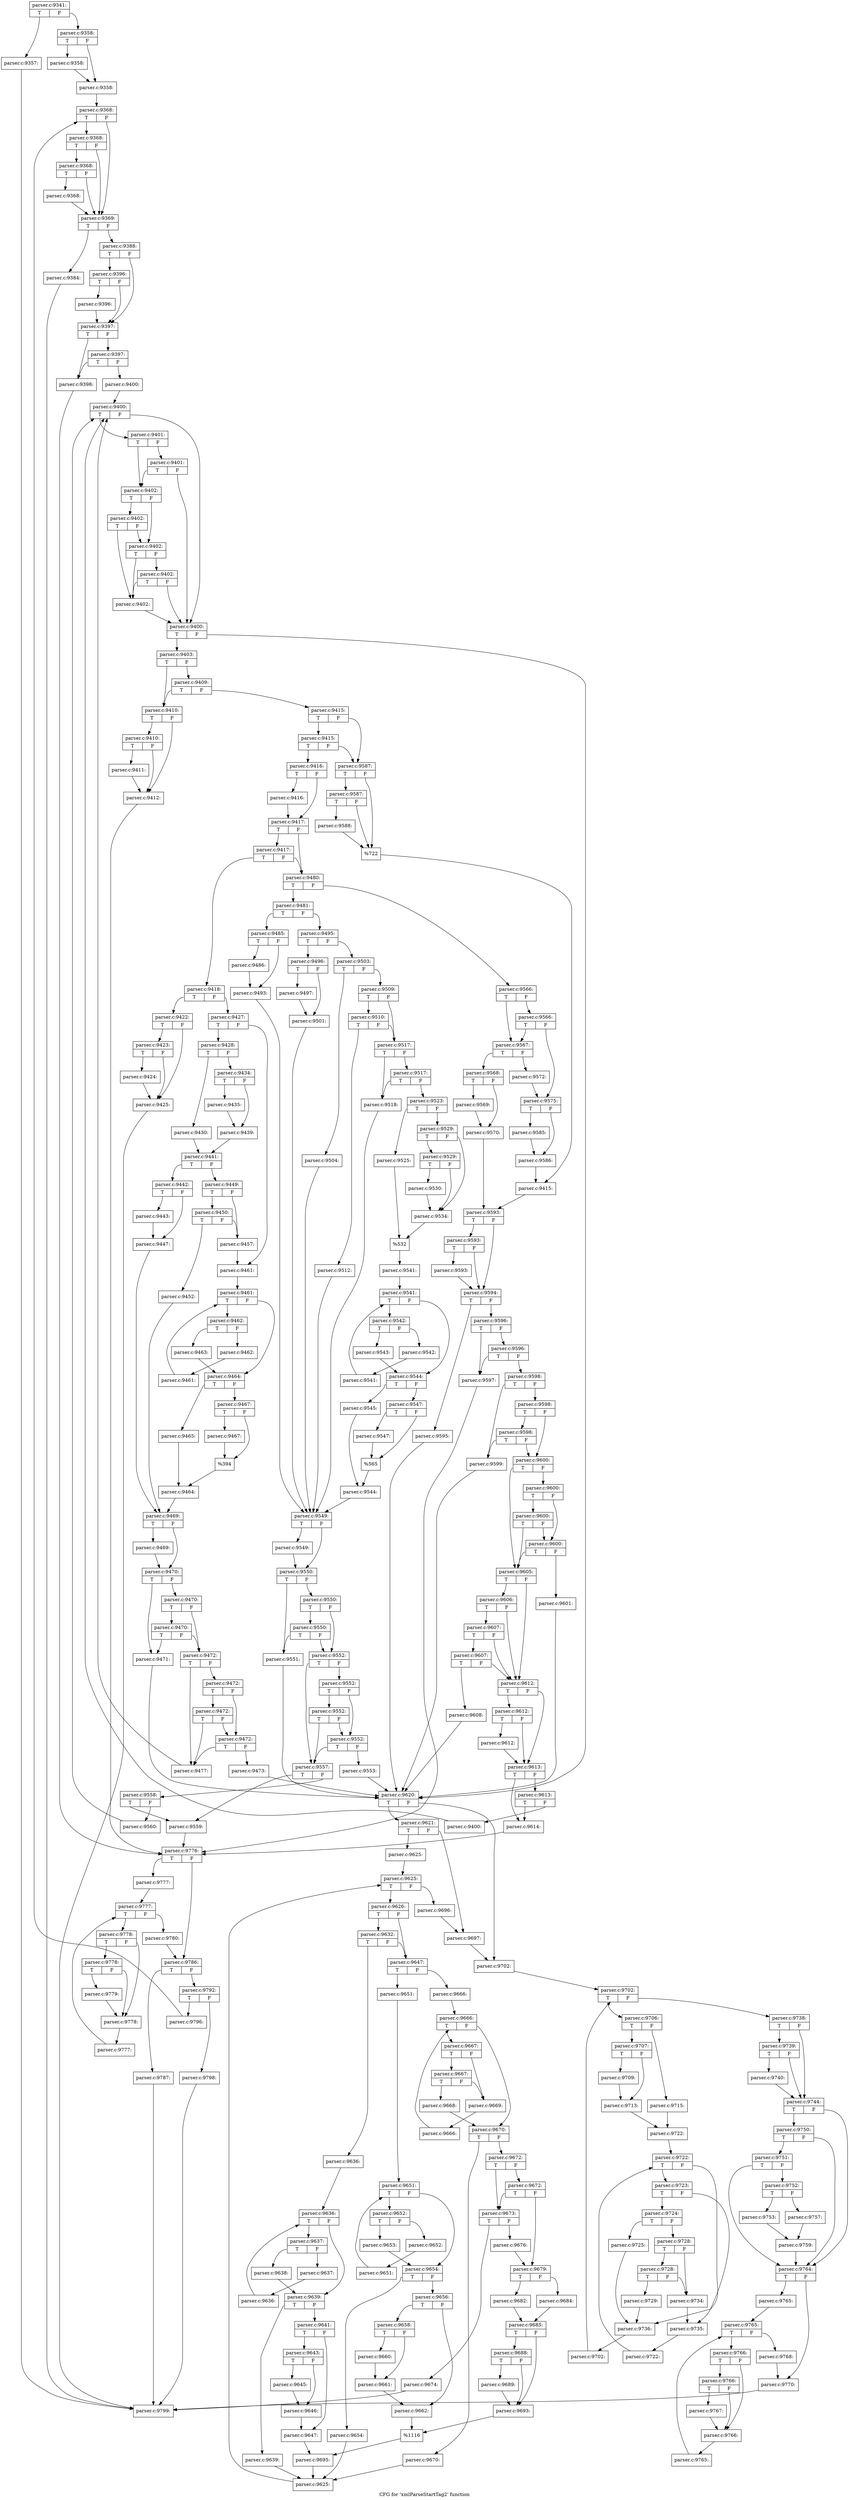 digraph "CFG for 'xmlParseStartTag2' function" {
	label="CFG for 'xmlParseStartTag2' function";

	Node0x61e9890 [shape=record,label="{parser.c:9341:|{<s0>T|<s1>F}}"];
	Node0x61e9890:s0 -> Node0x61f1eb0;
	Node0x61e9890:s1 -> Node0x61f1f00;
	Node0x61f1eb0 [shape=record,label="{parser.c:9357:}"];
	Node0x61f1eb0 -> Node0x61ed0d0;
	Node0x61f1f00 [shape=record,label="{parser.c:9358:|{<s0>T|<s1>F}}"];
	Node0x61f1f00:s0 -> Node0x61f2f90;
	Node0x61f1f00:s1 -> Node0x61f2fe0;
	Node0x61f2f90 [shape=record,label="{parser.c:9358:}"];
	Node0x61f2f90 -> Node0x61f2fe0;
	Node0x61f2fe0 [shape=record,label="{parser.c:9358:}"];
	Node0x61f2fe0 -> Node0x61f3f00;
	Node0x61f3f00 [shape=record,label="{parser.c:9368:|{<s0>T|<s1>F}}"];
	Node0x61f3f00:s0 -> Node0x61f4140;
	Node0x61f3f00:s1 -> Node0x61f4070;
	Node0x61f4140 [shape=record,label="{parser.c:9368:|{<s0>T|<s1>F}}"];
	Node0x61f4140:s0 -> Node0x61f40c0;
	Node0x61f4140:s1 -> Node0x61f4070;
	Node0x61f40c0 [shape=record,label="{parser.c:9368:|{<s0>T|<s1>F}}"];
	Node0x61f40c0:s0 -> Node0x61f4020;
	Node0x61f40c0:s1 -> Node0x61f4070;
	Node0x61f4020 [shape=record,label="{parser.c:9368:}"];
	Node0x61f4020 -> Node0x61f4070;
	Node0x61f4070 [shape=record,label="{parser.c:9369:|{<s0>T|<s1>F}}"];
	Node0x61f4070:s0 -> Node0x61f7ad0;
	Node0x61f4070:s1 -> Node0x61f7e70;
	Node0x61f7ad0 [shape=record,label="{parser.c:9384:}"];
	Node0x61f7ad0 -> Node0x61ed0d0;
	Node0x61f7e70 [shape=record,label="{parser.c:9388:|{<s0>T|<s1>F}}"];
	Node0x61f7e70:s0 -> Node0x61f8ba0;
	Node0x61f7e70:s1 -> Node0x61f8b50;
	Node0x61f8ba0 [shape=record,label="{parser.c:9396:|{<s0>T|<s1>F}}"];
	Node0x61f8ba0:s0 -> Node0x61f8b00;
	Node0x61f8ba0:s1 -> Node0x61f8b50;
	Node0x61f8b00 [shape=record,label="{parser.c:9396:}"];
	Node0x61f8b00 -> Node0x61f8b50;
	Node0x61f8b50 [shape=record,label="{parser.c:9397:|{<s0>T|<s1>F}}"];
	Node0x61f8b50:s0 -> Node0x61f9790;
	Node0x61f8b50:s1 -> Node0x61f9830;
	Node0x61f9830 [shape=record,label="{parser.c:9397:|{<s0>T|<s1>F}}"];
	Node0x61f9830:s0 -> Node0x61f9790;
	Node0x61f9830:s1 -> Node0x61f97e0;
	Node0x61f9790 [shape=record,label="{parser.c:9398:}"];
	Node0x61f9790 -> Node0x61fa190;
	Node0x61f97e0 [shape=record,label="{parser.c:9400:}"];
	Node0x61f97e0 -> Node0x61fa270;
	Node0x61fa270 [shape=record,label="{parser.c:9400:|{<s0>T|<s1>F}}"];
	Node0x61fa270:s0 -> Node0x61fa630;
	Node0x61fa270:s1 -> Node0x61fa510;
	Node0x61fa630 [shape=record,label="{parser.c:9401:|{<s0>T|<s1>F}}"];
	Node0x61fa630:s0 -> Node0x61fa5b0;
	Node0x61fa630:s1 -> Node0x61fab50;
	Node0x61fab50 [shape=record,label="{parser.c:9401:|{<s0>T|<s1>F}}"];
	Node0x61fab50:s0 -> Node0x61fa5b0;
	Node0x61fab50:s1 -> Node0x61fa510;
	Node0x61fa5b0 [shape=record,label="{parser.c:9402:|{<s0>T|<s1>F}}"];
	Node0x61fa5b0:s0 -> Node0x61fb630;
	Node0x61fa5b0:s1 -> Node0x61fb5e0;
	Node0x61fb630 [shape=record,label="{parser.c:9402:|{<s0>T|<s1>F}}"];
	Node0x61fb630:s0 -> Node0x61fa560;
	Node0x61fb630:s1 -> Node0x61fb5e0;
	Node0x61fb5e0 [shape=record,label="{parser.c:9402:|{<s0>T|<s1>F}}"];
	Node0x61fb5e0:s0 -> Node0x61fa560;
	Node0x61fb5e0:s1 -> Node0x61fb560;
	Node0x61fb560 [shape=record,label="{parser.c:9402:|{<s0>T|<s1>F}}"];
	Node0x61fb560:s0 -> Node0x61fa560;
	Node0x61fb560:s1 -> Node0x61fa510;
	Node0x61fa560 [shape=record,label="{parser.c:9402:}"];
	Node0x61fa560 -> Node0x61fa510;
	Node0x61fa510 [shape=record,label="{parser.c:9400:|{<s0>T|<s1>F}}"];
	Node0x61fa510:s0 -> Node0x61fc740;
	Node0x61fa510:s1 -> Node0x61fa490;
	Node0x61fc740 [shape=record,label="{parser.c:9403:|{<s0>T|<s1>F}}"];
	Node0x61fc740:s0 -> Node0x61fecd0;
	Node0x61fc740:s1 -> Node0x61fef20;
	Node0x61fef20 [shape=record,label="{parser.c:9409:|{<s0>T|<s1>F}}"];
	Node0x61fef20:s0 -> Node0x61fecd0;
	Node0x61fef20:s1 -> Node0x61fec80;
	Node0x61fecd0 [shape=record,label="{parser.c:9410:|{<s0>T|<s1>F}}"];
	Node0x61fecd0:s0 -> Node0x61ff860;
	Node0x61fecd0:s1 -> Node0x61ff810;
	Node0x61ff860 [shape=record,label="{parser.c:9410:|{<s0>T|<s1>F}}"];
	Node0x61ff860:s0 -> Node0x61ff7c0;
	Node0x61ff860:s1 -> Node0x61ff810;
	Node0x61ff7c0 [shape=record,label="{parser.c:9411:}"];
	Node0x61ff7c0 -> Node0x61ff810;
	Node0x61ff810 [shape=record,label="{parser.c:9412:}"];
	Node0x61ff810 -> Node0x61fa190;
	Node0x61fec80 [shape=record,label="{parser.c:9415:|{<s0>T|<s1>F}}"];
	Node0x61fec80:s0 -> Node0x62002a0;
	Node0x61fec80:s1 -> Node0x6200250;
	Node0x62002a0 [shape=record,label="{parser.c:9415:|{<s0>T|<s1>F}}"];
	Node0x62002a0:s0 -> Node0x62001b0;
	Node0x62002a0:s1 -> Node0x6200250;
	Node0x62001b0 [shape=record,label="{parser.c:9416:|{<s0>T|<s1>F}}"];
	Node0x62001b0:s0 -> Node0x6200810;
	Node0x62001b0:s1 -> Node0x6200860;
	Node0x6200810 [shape=record,label="{parser.c:9416:}"];
	Node0x6200810 -> Node0x6200860;
	Node0x6200860 [shape=record,label="{parser.c:9417:|{<s0>T|<s1>F}}"];
	Node0x6200860:s0 -> Node0x6200e10;
	Node0x6200860:s1 -> Node0x6200dc0;
	Node0x6200e10 [shape=record,label="{parser.c:9417:|{<s0>T|<s1>F}}"];
	Node0x6200e10:s0 -> Node0x6200d70;
	Node0x6200e10:s1 -> Node0x6200dc0;
	Node0x6200d70 [shape=record,label="{parser.c:9418:|{<s0>T|<s1>F}}"];
	Node0x6200d70:s0 -> Node0x6201ea0;
	Node0x6200d70:s1 -> Node0x6201ef0;
	Node0x6201ea0 [shape=record,label="{parser.c:9422:|{<s0>T|<s1>F}}"];
	Node0x6201ea0:s0 -> Node0x6202530;
	Node0x6201ea0:s1 -> Node0x62024e0;
	Node0x6202530 [shape=record,label="{parser.c:9423:|{<s0>T|<s1>F}}"];
	Node0x6202530:s0 -> Node0x6202490;
	Node0x6202530:s1 -> Node0x62024e0;
	Node0x6202490 [shape=record,label="{parser.c:9424:}"];
	Node0x6202490 -> Node0x62024e0;
	Node0x62024e0 [shape=record,label="{parser.c:9425:}"];
	Node0x62024e0 -> Node0x61ed0d0;
	Node0x6201ef0 [shape=record,label="{parser.c:9427:|{<s0>T|<s1>F}}"];
	Node0x6201ef0:s0 -> Node0x6202e50;
	Node0x6201ef0:s1 -> Node0x6202ea0;
	Node0x6202e50 [shape=record,label="{parser.c:9428:|{<s0>T|<s1>F}}"];
	Node0x6202e50:s0 -> Node0x62034d0;
	Node0x6202e50:s1 -> Node0x6203570;
	Node0x62034d0 [shape=record,label="{parser.c:9430:}"];
	Node0x62034d0 -> Node0x6203520;
	Node0x6203570 [shape=record,label="{parser.c:9434:|{<s0>T|<s1>F}}"];
	Node0x6203570:s0 -> Node0x6203d80;
	Node0x6203570:s1 -> Node0x6203dd0;
	Node0x6203d80 [shape=record,label="{parser.c:9435:}"];
	Node0x6203d80 -> Node0x6203dd0;
	Node0x6203dd0 [shape=record,label="{parser.c:9439:}"];
	Node0x6203dd0 -> Node0x6203520;
	Node0x6203520 [shape=record,label="{parser.c:9441:|{<s0>T|<s1>F}}"];
	Node0x6203520:s0 -> Node0x61fe9a0;
	Node0x6203520:s1 -> Node0x62049a0;
	Node0x61fe9a0 [shape=record,label="{parser.c:9442:|{<s0>T|<s1>F}}"];
	Node0x61fe9a0:s0 -> Node0x6204cd0;
	Node0x61fe9a0:s1 -> Node0x6205500;
	Node0x6204cd0 [shape=record,label="{parser.c:9443:}"];
	Node0x6204cd0 -> Node0x6205500;
	Node0x6205500 [shape=record,label="{parser.c:9447:}"];
	Node0x6205500 -> Node0x6205e00;
	Node0x62049a0 [shape=record,label="{parser.c:9449:|{<s0>T|<s1>F}}"];
	Node0x62049a0:s0 -> Node0x6206040;
	Node0x62049a0:s1 -> Node0x6205ff0;
	Node0x6206040 [shape=record,label="{parser.c:9450:|{<s0>T|<s1>F}}"];
	Node0x6206040:s0 -> Node0x6205fa0;
	Node0x6206040:s1 -> Node0x6205ff0;
	Node0x6205fa0 [shape=record,label="{parser.c:9452:}"];
	Node0x6205fa0 -> Node0x6205e00;
	Node0x6205ff0 [shape=record,label="{parser.c:9457:}"];
	Node0x6205ff0 -> Node0x6202ea0;
	Node0x6202ea0 [shape=record,label="{parser.c:9461:}"];
	Node0x6202ea0 -> Node0x6206ef0;
	Node0x6206ef0 [shape=record,label="{parser.c:9461:|{<s0>T|<s1>F}}"];
	Node0x6206ef0:s0 -> Node0x6207150;
	Node0x6206ef0:s1 -> Node0x6206d90;
	Node0x6207150 [shape=record,label="{parser.c:9462:|{<s0>T|<s1>F}}"];
	Node0x6207150:s0 -> Node0x6207440;
	Node0x6207150:s1 -> Node0x6207490;
	Node0x6207440 [shape=record,label="{parser.c:9463:}"];
	Node0x6207440 -> Node0x6206d90;
	Node0x6207490 [shape=record,label="{parser.c:9462:}"];
	Node0x6207490 -> Node0x6207100;
	Node0x6207100 [shape=record,label="{parser.c:9461:}"];
	Node0x6207100 -> Node0x6206ef0;
	Node0x6206d90 [shape=record,label="{parser.c:9464:|{<s0>T|<s1>F}}"];
	Node0x6206d90:s0 -> Node0x6208060;
	Node0x6206d90:s1 -> Node0x6208100;
	Node0x6208060 [shape=record,label="{parser.c:9465:}"];
	Node0x6208060 -> Node0x62080b0;
	Node0x6208100 [shape=record,label="{parser.c:9467:|{<s0>T|<s1>F}}"];
	Node0x6208100:s0 -> Node0x62086b0;
	Node0x6208100:s1 -> Node0x6208700;
	Node0x62086b0 [shape=record,label="{parser.c:9467:}"];
	Node0x62086b0 -> Node0x6208700;
	Node0x6208700 [shape=record,label="{%394}"];
	Node0x6208700 -> Node0x62080b0;
	Node0x62080b0 [shape=record,label="{parser.c:9464:}"];
	Node0x62080b0 -> Node0x6205e00;
	Node0x6205e00 [shape=record,label="{parser.c:9469:|{<s0>T|<s1>F}}"];
	Node0x6205e00:s0 -> Node0x6208ea0;
	Node0x6205e00:s1 -> Node0x6208ef0;
	Node0x6208ea0 [shape=record,label="{parser.c:9469:}"];
	Node0x6208ea0 -> Node0x6208ef0;
	Node0x6208ef0 [shape=record,label="{parser.c:9470:|{<s0>T|<s1>F}}"];
	Node0x6208ef0:s0 -> Node0x62093e0;
	Node0x6208ef0:s1 -> Node0x6209480;
	Node0x6209480 [shape=record,label="{parser.c:9470:|{<s0>T|<s1>F}}"];
	Node0x6209480:s0 -> Node0x6209a20;
	Node0x6209480:s1 -> Node0x6209430;
	Node0x6209a20 [shape=record,label="{parser.c:9470:|{<s0>T|<s1>F}}"];
	Node0x6209a20:s0 -> Node0x62093e0;
	Node0x6209a20:s1 -> Node0x6209430;
	Node0x62093e0 [shape=record,label="{parser.c:9471:}"];
	Node0x62093e0 -> Node0x61fa490;
	Node0x6209430 [shape=record,label="{parser.c:9472:|{<s0>T|<s1>F}}"];
	Node0x6209430:s0 -> Node0x620a5f0;
	Node0x6209430:s1 -> Node0x620a6c0;
	Node0x620a6c0 [shape=record,label="{parser.c:9472:|{<s0>T|<s1>F}}"];
	Node0x620a6c0:s0 -> Node0x620aba0;
	Node0x620a6c0:s1 -> Node0x620a640;
	Node0x620aba0 [shape=record,label="{parser.c:9472:|{<s0>T|<s1>F}}"];
	Node0x620aba0:s0 -> Node0x620a5f0;
	Node0x620aba0:s1 -> Node0x620a640;
	Node0x620a640 [shape=record,label="{parser.c:9472:|{<s0>T|<s1>F}}"];
	Node0x620a640:s0 -> Node0x620a5f0;
	Node0x620a640:s1 -> Node0x620a5a0;
	Node0x620a5a0 [shape=record,label="{parser.c:9473:}"];
	Node0x620a5a0 -> Node0x61fa490;
	Node0x620a5f0 [shape=record,label="{parser.c:9477:}"];
	Node0x620a5f0 -> Node0x61fa270;
	Node0x6200dc0 [shape=record,label="{parser.c:9480:|{<s0>T|<s1>F}}"];
	Node0x6200dc0:s0 -> Node0x620be20;
	Node0x6200dc0:s1 -> Node0x620be70;
	Node0x620be20 [shape=record,label="{parser.c:9481:|{<s0>T|<s1>F}}"];
	Node0x620be20:s0 -> Node0x620cd50;
	Node0x620be20:s1 -> Node0x620cda0;
	Node0x620cd50 [shape=record,label="{parser.c:9485:|{<s0>T|<s1>F}}"];
	Node0x620cd50:s0 -> Node0x620d2f0;
	Node0x620cd50:s1 -> Node0x620d340;
	Node0x620d2f0 [shape=record,label="{parser.c:9486:}"];
	Node0x620d2f0 -> Node0x620d340;
	Node0x620d340 [shape=record,label="{parser.c:9493:}"];
	Node0x620d340 -> Node0x620dcc0;
	Node0x620cda0 [shape=record,label="{parser.c:9495:|{<s0>T|<s1>F}}"];
	Node0x620cda0:s0 -> Node0x620dea0;
	Node0x620cda0:s1 -> Node0x620def0;
	Node0x620dea0 [shape=record,label="{parser.c:9496:|{<s0>T|<s1>F}}"];
	Node0x620dea0:s0 -> Node0x620e440;
	Node0x620dea0:s1 -> Node0x620e490;
	Node0x620e440 [shape=record,label="{parser.c:9497:}"];
	Node0x620e440 -> Node0x620e490;
	Node0x620e490 [shape=record,label="{parser.c:9501:}"];
	Node0x620e490 -> Node0x620dcc0;
	Node0x620def0 [shape=record,label="{parser.c:9503:|{<s0>T|<s1>F}}"];
	Node0x620def0:s0 -> Node0x620efa0;
	Node0x620def0:s1 -> Node0x620eff0;
	Node0x620efa0 [shape=record,label="{parser.c:9504:}"];
	Node0x620efa0 -> Node0x620dcc0;
	Node0x620eff0 [shape=record,label="{parser.c:9509:|{<s0>T|<s1>F}}"];
	Node0x620eff0:s0 -> Node0x620fb10;
	Node0x620eff0:s1 -> Node0x620fac0;
	Node0x620fb10 [shape=record,label="{parser.c:9510:|{<s0>T|<s1>F}}"];
	Node0x620fb10:s0 -> Node0x620fa70;
	Node0x620fb10:s1 -> Node0x620fac0;
	Node0x620fa70 [shape=record,label="{parser.c:9512:}"];
	Node0x620fa70 -> Node0x620dcc0;
	Node0x620fac0 [shape=record,label="{parser.c:9517:|{<s0>T|<s1>F}}"];
	Node0x620fac0:s0 -> Node0x6210570;
	Node0x620fac0:s1 -> Node0x6210660;
	Node0x6210660 [shape=record,label="{parser.c:9517:|{<s0>T|<s1>F}}"];
	Node0x6210660:s0 -> Node0x6210570;
	Node0x6210660:s1 -> Node0x6210610;
	Node0x6210570 [shape=record,label="{parser.c:9518:}"];
	Node0x6210570 -> Node0x620dcc0;
	Node0x6210610 [shape=record,label="{parser.c:9523:|{<s0>T|<s1>F}}"];
	Node0x6210610:s0 -> Node0x6211600;
	Node0x6210610:s1 -> Node0x62116a0;
	Node0x6211600 [shape=record,label="{parser.c:9525:}"];
	Node0x6211600 -> Node0x6211650;
	Node0x62116a0 [shape=record,label="{parser.c:9529:|{<s0>T|<s1>F}}"];
	Node0x62116a0:s0 -> Node0x62120f0;
	Node0x62116a0:s1 -> Node0x62120a0;
	Node0x62120f0 [shape=record,label="{parser.c:9529:|{<s0>T|<s1>F}}"];
	Node0x62120f0:s0 -> Node0x6212050;
	Node0x62120f0:s1 -> Node0x62120a0;
	Node0x6212050 [shape=record,label="{parser.c:9530:}"];
	Node0x6212050 -> Node0x62120a0;
	Node0x62120a0 [shape=record,label="{parser.c:9534:}"];
	Node0x62120a0 -> Node0x6211650;
	Node0x6211650 [shape=record,label="{%532}"];
	Node0x6211650 -> Node0x62105c0;
	Node0x62105c0 [shape=record,label="{parser.c:9541:}"];
	Node0x62105c0 -> Node0x6213380;
	Node0x6213380 [shape=record,label="{parser.c:9541:|{<s0>T|<s1>F}}"];
	Node0x6213380:s0 -> Node0x6213660;
	Node0x6213380:s1 -> Node0x62131e0;
	Node0x6213660 [shape=record,label="{parser.c:9542:|{<s0>T|<s1>F}}"];
	Node0x6213660:s0 -> Node0x6213990;
	Node0x6213660:s1 -> Node0x62139e0;
	Node0x6213990 [shape=record,label="{parser.c:9543:}"];
	Node0x6213990 -> Node0x62131e0;
	Node0x62139e0 [shape=record,label="{parser.c:9542:}"];
	Node0x62139e0 -> Node0x62135d0;
	Node0x62135d0 [shape=record,label="{parser.c:9541:}"];
	Node0x62135d0 -> Node0x6213380;
	Node0x62131e0 [shape=record,label="{parser.c:9544:|{<s0>T|<s1>F}}"];
	Node0x62131e0:s0 -> Node0x6214650;
	Node0x62131e0:s1 -> Node0x62146f0;
	Node0x6214650 [shape=record,label="{parser.c:9545:}"];
	Node0x6214650 -> Node0x62146a0;
	Node0x62146f0 [shape=record,label="{parser.c:9547:|{<s0>T|<s1>F}}"];
	Node0x62146f0:s0 -> Node0x6214d40;
	Node0x62146f0:s1 -> Node0x6214d90;
	Node0x6214d40 [shape=record,label="{parser.c:9547:}"];
	Node0x6214d40 -> Node0x6214d90;
	Node0x6214d90 [shape=record,label="{%565}"];
	Node0x6214d90 -> Node0x62146a0;
	Node0x62146a0 [shape=record,label="{parser.c:9544:}"];
	Node0x62146a0 -> Node0x620dcc0;
	Node0x620dcc0 [shape=record,label="{parser.c:9549:|{<s0>T|<s1>F}}"];
	Node0x620dcc0:s0 -> Node0x62155d0;
	Node0x620dcc0:s1 -> Node0x6215620;
	Node0x62155d0 [shape=record,label="{parser.c:9549:}"];
	Node0x62155d0 -> Node0x6215620;
	Node0x6215620 [shape=record,label="{parser.c:9550:|{<s0>T|<s1>F}}"];
	Node0x6215620:s0 -> Node0x6215b50;
	Node0x6215620:s1 -> Node0x6215bf0;
	Node0x6215bf0 [shape=record,label="{parser.c:9550:|{<s0>T|<s1>F}}"];
	Node0x6215bf0:s0 -> Node0x6216190;
	Node0x6215bf0:s1 -> Node0x6215ba0;
	Node0x6216190 [shape=record,label="{parser.c:9550:|{<s0>T|<s1>F}}"];
	Node0x6216190:s0 -> Node0x6215b50;
	Node0x6216190:s1 -> Node0x6215ba0;
	Node0x6215b50 [shape=record,label="{parser.c:9551:}"];
	Node0x6215b50 -> Node0x61fa490;
	Node0x6215ba0 [shape=record,label="{parser.c:9552:|{<s0>T|<s1>F}}"];
	Node0x6215ba0:s0 -> Node0x6216da0;
	Node0x6215ba0:s1 -> Node0x6216e70;
	Node0x6216e70 [shape=record,label="{parser.c:9552:|{<s0>T|<s1>F}}"];
	Node0x6216e70:s0 -> Node0x6217350;
	Node0x6216e70:s1 -> Node0x6216df0;
	Node0x6217350 [shape=record,label="{parser.c:9552:|{<s0>T|<s1>F}}"];
	Node0x6217350:s0 -> Node0x6216da0;
	Node0x6217350:s1 -> Node0x6216df0;
	Node0x6216df0 [shape=record,label="{parser.c:9552:|{<s0>T|<s1>F}}"];
	Node0x6216df0:s0 -> Node0x6216da0;
	Node0x6216df0:s1 -> Node0x6216d50;
	Node0x6216d50 [shape=record,label="{parser.c:9553:}"];
	Node0x6216d50 -> Node0x61fa490;
	Node0x6216da0 [shape=record,label="{parser.c:9557:|{<s0>T|<s1>F}}"];
	Node0x6216da0:s0 -> Node0x6218500;
	Node0x6216da0:s1 -> Node0x62185a0;
	Node0x62185a0 [shape=record,label="{parser.c:9558:|{<s0>T|<s1>F}}"];
	Node0x62185a0:s0 -> Node0x6218500;
	Node0x62185a0:s1 -> Node0x6218550;
	Node0x6218500 [shape=record,label="{parser.c:9559:}"];
	Node0x6218500 -> Node0x61fa190;
	Node0x6218550 [shape=record,label="{parser.c:9560:}"];
	Node0x6218550 -> Node0x61fa270;
	Node0x620be70 [shape=record,label="{parser.c:9566:|{<s0>T|<s1>F}}"];
	Node0x620be70:s0 -> Node0x6219120;
	Node0x620be70:s1 -> Node0x62191c0;
	Node0x62191c0 [shape=record,label="{parser.c:9566:|{<s0>T|<s1>F}}"];
	Node0x62191c0:s0 -> Node0x6219120;
	Node0x62191c0:s1 -> Node0x6219170;
	Node0x6219120 [shape=record,label="{parser.c:9567:|{<s0>T|<s1>F}}"];
	Node0x6219120:s0 -> Node0x62198f0;
	Node0x6219120:s1 -> Node0x6219940;
	Node0x62198f0 [shape=record,label="{parser.c:9568:|{<s0>T|<s1>F}}"];
	Node0x62198f0:s0 -> Node0x621a200;
	Node0x62198f0:s1 -> Node0x621a710;
	Node0x621a200 [shape=record,label="{parser.c:9569:}"];
	Node0x621a200 -> Node0x621a710;
	Node0x621a710 [shape=record,label="{parser.c:9570:}"];
	Node0x621a710 -> Node0x621ac30;
	Node0x6219940 [shape=record,label="{parser.c:9572:}"];
	Node0x6219940 -> Node0x6219170;
	Node0x6219170 [shape=record,label="{parser.c:9575:|{<s0>T|<s1>F}}"];
	Node0x6219170:s0 -> Node0x621d230;
	Node0x6219170:s1 -> Node0x621d280;
	Node0x621d230 [shape=record,label="{parser.c:9585:}"];
	Node0x621d230 -> Node0x621d280;
	Node0x621d280 [shape=record,label="{parser.c:9586:}"];
	Node0x621d280 -> Node0x6200200;
	Node0x6200250 [shape=record,label="{parser.c:9587:|{<s0>T|<s1>F}}"];
	Node0x6200250:s0 -> Node0x621d860;
	Node0x6200250:s1 -> Node0x621d810;
	Node0x621d860 [shape=record,label="{parser.c:9587:|{<s0>T|<s1>F}}"];
	Node0x621d860:s0 -> Node0x621d7c0;
	Node0x621d860:s1 -> Node0x621d810;
	Node0x621d7c0 [shape=record,label="{parser.c:9588:}"];
	Node0x621d7c0 -> Node0x621d810;
	Node0x621d810 [shape=record,label="{%722}"];
	Node0x621d810 -> Node0x6200200;
	Node0x6200200 [shape=record,label="{parser.c:9415:}"];
	Node0x6200200 -> Node0x621ac30;
	Node0x621ac30 [shape=record,label="{parser.c:9593:|{<s0>T|<s1>F}}"];
	Node0x621ac30:s0 -> Node0x621e3e0;
	Node0x621ac30:s1 -> Node0x621e390;
	Node0x621e3e0 [shape=record,label="{parser.c:9593:|{<s0>T|<s1>F}}"];
	Node0x621e3e0:s0 -> Node0x621e340;
	Node0x621e3e0:s1 -> Node0x621e390;
	Node0x621e340 [shape=record,label="{parser.c:9593:}"];
	Node0x621e340 -> Node0x621e390;
	Node0x621e390 [shape=record,label="{parser.c:9594:|{<s0>T|<s1>F}}"];
	Node0x621e390:s0 -> Node0x621ef90;
	Node0x621e390:s1 -> Node0x621efe0;
	Node0x621ef90 [shape=record,label="{parser.c:9595:}"];
	Node0x621ef90 -> Node0x61fa490;
	Node0x621efe0 [shape=record,label="{parser.c:9596:|{<s0>T|<s1>F}}"];
	Node0x621efe0:s0 -> Node0x621f480;
	Node0x621efe0:s1 -> Node0x621f520;
	Node0x621f520 [shape=record,label="{parser.c:9596:|{<s0>T|<s1>F}}"];
	Node0x621f520:s0 -> Node0x621f480;
	Node0x621f520:s1 -> Node0x621f4d0;
	Node0x621f480 [shape=record,label="{parser.c:9597:}"];
	Node0x621f480 -> Node0x61fa190;
	Node0x621f4d0 [shape=record,label="{parser.c:9598:|{<s0>T|<s1>F}}"];
	Node0x621f4d0:s0 -> Node0x621ff40;
	Node0x621f4d0:s1 -> Node0x621ffe0;
	Node0x621ffe0 [shape=record,label="{parser.c:9598:|{<s0>T|<s1>F}}"];
	Node0x621ffe0:s0 -> Node0x6220580;
	Node0x621ffe0:s1 -> Node0x621ff90;
	Node0x6220580 [shape=record,label="{parser.c:9598:|{<s0>T|<s1>F}}"];
	Node0x6220580:s0 -> Node0x621ff40;
	Node0x6220580:s1 -> Node0x621ff90;
	Node0x621ff40 [shape=record,label="{parser.c:9599:}"];
	Node0x621ff40 -> Node0x61fa490;
	Node0x621ff90 [shape=record,label="{parser.c:9600:|{<s0>T|<s1>F}}"];
	Node0x621ff90:s0 -> Node0x6221150;
	Node0x621ff90:s1 -> Node0x6221220;
	Node0x6221220 [shape=record,label="{parser.c:9600:|{<s0>T|<s1>F}}"];
	Node0x6221220:s0 -> Node0x6221700;
	Node0x6221220:s1 -> Node0x62211a0;
	Node0x6221700 [shape=record,label="{parser.c:9600:|{<s0>T|<s1>F}}"];
	Node0x6221700:s0 -> Node0x6221150;
	Node0x6221700:s1 -> Node0x62211a0;
	Node0x62211a0 [shape=record,label="{parser.c:9600:|{<s0>T|<s1>F}}"];
	Node0x62211a0:s0 -> Node0x6221150;
	Node0x62211a0:s1 -> Node0x6221100;
	Node0x6221100 [shape=record,label="{parser.c:9601:}"];
	Node0x6221100 -> Node0x61fa490;
	Node0x6221150 [shape=record,label="{parser.c:9605:|{<s0>T|<s1>F}}"];
	Node0x6221150:s0 -> Node0x62229d0;
	Node0x6221150:s1 -> Node0x6222880;
	Node0x62229d0 [shape=record,label="{parser.c:9606:|{<s0>T|<s1>F}}"];
	Node0x62229d0:s0 -> Node0x6222950;
	Node0x62229d0:s1 -> Node0x6222880;
	Node0x6222950 [shape=record,label="{parser.c:9607:|{<s0>T|<s1>F}}"];
	Node0x6222950:s0 -> Node0x62228d0;
	Node0x6222950:s1 -> Node0x6222880;
	Node0x62228d0 [shape=record,label="{parser.c:9607:|{<s0>T|<s1>F}}"];
	Node0x62228d0:s0 -> Node0x6222830;
	Node0x62228d0:s1 -> Node0x6222880;
	Node0x6222830 [shape=record,label="{parser.c:9608:}"];
	Node0x6222830 -> Node0x61fa490;
	Node0x6222880 [shape=record,label="{parser.c:9612:|{<s0>T|<s1>F}}"];
	Node0x6222880:s0 -> Node0x6223c00;
	Node0x6222880:s1 -> Node0x6223bb0;
	Node0x6223c00 [shape=record,label="{parser.c:9612:|{<s0>T|<s1>F}}"];
	Node0x6223c00:s0 -> Node0x6223b60;
	Node0x6223c00:s1 -> Node0x6223bb0;
	Node0x6223b60 [shape=record,label="{parser.c:9612:}"];
	Node0x6223b60 -> Node0x6223bb0;
	Node0x6223bb0 [shape=record,label="{parser.c:9613:|{<s0>T|<s1>F}}"];
	Node0x6223bb0:s0 -> Node0x62247b0;
	Node0x6223bb0:s1 -> Node0x6224850;
	Node0x6224850 [shape=record,label="{parser.c:9613:|{<s0>T|<s1>F}}"];
	Node0x6224850:s0 -> Node0x62247b0;
	Node0x6224850:s1 -> Node0x6224800;
	Node0x62247b0 [shape=record,label="{parser.c:9614:}"];
	Node0x62247b0 -> Node0x61fa190;
	Node0x6224800 [shape=record,label="{parser.c:9400:}"];
	Node0x6224800 -> Node0x61fa270;
	Node0x61fa490 [shape=record,label="{parser.c:9620:|{<s0>T|<s1>F}}"];
	Node0x61fa490:s0 -> Node0x6225300;
	Node0x61fa490:s1 -> Node0x6225350;
	Node0x6225300 [shape=record,label="{parser.c:9621:|{<s0>T|<s1>F}}"];
	Node0x6225300:s0 -> Node0x6225f40;
	Node0x6225300:s1 -> Node0x6225f90;
	Node0x6225f40 [shape=record,label="{parser.c:9625:}"];
	Node0x6225f40 -> Node0x6226400;
	Node0x6226400 [shape=record,label="{parser.c:9625:|{<s0>T|<s1>F}}"];
	Node0x6226400:s0 -> Node0x6226600;
	Node0x6226400:s1 -> Node0x62262a0;
	Node0x6226600 [shape=record,label="{parser.c:9626:|{<s0>T|<s1>F}}"];
	Node0x6226600:s0 -> Node0x62275a0;
	Node0x6226600:s1 -> Node0x6227550;
	Node0x62275a0 [shape=record,label="{parser.c:9632:|{<s0>T|<s1>F}}"];
	Node0x62275a0:s0 -> Node0x62274b0;
	Node0x62275a0:s1 -> Node0x6227550;
	Node0x62274b0 [shape=record,label="{parser.c:9636:}"];
	Node0x62274b0 -> Node0x6227e50;
	Node0x6227e50 [shape=record,label="{parser.c:9636:|{<s0>T|<s1>F}}"];
	Node0x6227e50:s0 -> Node0x62280d0;
	Node0x6227e50:s1 -> Node0x6227cb0;
	Node0x62280d0 [shape=record,label="{parser.c:9637:|{<s0>T|<s1>F}}"];
	Node0x62280d0:s0 -> Node0x6228400;
	Node0x62280d0:s1 -> Node0x6228450;
	Node0x6228400 [shape=record,label="{parser.c:9638:}"];
	Node0x6228400 -> Node0x6227cb0;
	Node0x6228450 [shape=record,label="{parser.c:9637:}"];
	Node0x6228450 -> Node0x6228040;
	Node0x6228040 [shape=record,label="{parser.c:9636:}"];
	Node0x6228040 -> Node0x6227e50;
	Node0x6227cb0 [shape=record,label="{parser.c:9639:|{<s0>T|<s1>F}}"];
	Node0x6227cb0:s0 -> Node0x6229060;
	Node0x6227cb0:s1 -> Node0x62290b0;
	Node0x6229060 [shape=record,label="{parser.c:9639:}"];
	Node0x6229060 -> Node0x62265b0;
	Node0x62290b0 [shape=record,label="{parser.c:9641:|{<s0>T|<s1>F}}"];
	Node0x62290b0:s0 -> Node0x6229730;
	Node0x62290b0:s1 -> Node0x6229780;
	Node0x6229730 [shape=record,label="{parser.c:9643:|{<s0>T|<s1>F}}"];
	Node0x6229730:s0 -> Node0x622a020;
	Node0x6229730:s1 -> Node0x622a070;
	Node0x622a020 [shape=record,label="{parser.c:9645:}"];
	Node0x622a020 -> Node0x622a070;
	Node0x622a070 [shape=record,label="{parser.c:9646:}"];
	Node0x622a070 -> Node0x6229780;
	Node0x6229780 [shape=record,label="{parser.c:9647:}"];
	Node0x6229780 -> Node0x6227500;
	Node0x6227550 [shape=record,label="{parser.c:9647:|{<s0>T|<s1>F}}"];
	Node0x6227550:s0 -> Node0x622ad60;
	Node0x6227550:s1 -> Node0x622ae00;
	Node0x622ad60 [shape=record,label="{parser.c:9651:}"];
	Node0x622ad60 -> Node0x622b480;
	Node0x622b480 [shape=record,label="{parser.c:9651:|{<s0>T|<s1>F}}"];
	Node0x622b480:s0 -> Node0x622b700;
	Node0x622b480:s1 -> Node0x622b2e0;
	Node0x622b700 [shape=record,label="{parser.c:9652:|{<s0>T|<s1>F}}"];
	Node0x622b700:s0 -> Node0x622ba30;
	Node0x622b700:s1 -> Node0x622ba80;
	Node0x622ba30 [shape=record,label="{parser.c:9653:}"];
	Node0x622ba30 -> Node0x622b2e0;
	Node0x622ba80 [shape=record,label="{parser.c:9652:}"];
	Node0x622ba80 -> Node0x622b670;
	Node0x622b670 [shape=record,label="{parser.c:9651:}"];
	Node0x622b670 -> Node0x622b480;
	Node0x622b2e0 [shape=record,label="{parser.c:9654:|{<s0>T|<s1>F}}"];
	Node0x622b2e0:s0 -> Node0x622c6f0;
	Node0x622b2e0:s1 -> Node0x622c740;
	Node0x622c6f0 [shape=record,label="{parser.c:9654:}"];
	Node0x622c6f0 -> Node0x62265b0;
	Node0x622c740 [shape=record,label="{parser.c:9656:|{<s0>T|<s1>F}}"];
	Node0x622c740:s0 -> Node0x622ce20;
	Node0x622c740:s1 -> Node0x622ce70;
	Node0x622ce20 [shape=record,label="{parser.c:9658:|{<s0>T|<s1>F}}"];
	Node0x622ce20:s0 -> Node0x622d490;
	Node0x622ce20:s1 -> Node0x622d4e0;
	Node0x622d490 [shape=record,label="{parser.c:9660:}"];
	Node0x622d490 -> Node0x622d4e0;
	Node0x622d4e0 [shape=record,label="{parser.c:9661:}"];
	Node0x622d4e0 -> Node0x622ce70;
	Node0x622ce70 [shape=record,label="{parser.c:9662:}"];
	Node0x622ce70 -> Node0x622adb0;
	Node0x622ae00 [shape=record,label="{parser.c:9666:}"];
	Node0x622ae00 -> Node0x622e3d0;
	Node0x622e3d0 [shape=record,label="{parser.c:9666:|{<s0>T|<s1>F}}"];
	Node0x622e3d0:s0 -> Node0x622e6b0;
	Node0x622e3d0:s1 -> Node0x622e230;
	Node0x622e6b0 [shape=record,label="{parser.c:9667:|{<s0>T|<s1>F}}"];
	Node0x622e6b0:s0 -> Node0x622eaf0;
	Node0x622e6b0:s1 -> Node0x622eaa0;
	Node0x622eaf0 [shape=record,label="{parser.c:9667:|{<s0>T|<s1>F}}"];
	Node0x622eaf0:s0 -> Node0x622ea50;
	Node0x622eaf0:s1 -> Node0x622eaa0;
	Node0x622ea50 [shape=record,label="{parser.c:9668:}"];
	Node0x622ea50 -> Node0x622e230;
	Node0x622eaa0 [shape=record,label="{parser.c:9669:}"];
	Node0x622eaa0 -> Node0x622e620;
	Node0x622e620 [shape=record,label="{parser.c:9666:}"];
	Node0x622e620 -> Node0x622e3d0;
	Node0x622e230 [shape=record,label="{parser.c:9670:|{<s0>T|<s1>F}}"];
	Node0x622e230:s0 -> Node0x622f8c0;
	Node0x622e230:s1 -> Node0x622f910;
	Node0x622f8c0 [shape=record,label="{parser.c:9670:}"];
	Node0x622f8c0 -> Node0x62265b0;
	Node0x622f910 [shape=record,label="{parser.c:9672:|{<s0>T|<s1>F}}"];
	Node0x622f910:s0 -> Node0x622fd20;
	Node0x622f910:s1 -> Node0x622fdc0;
	Node0x622fdc0 [shape=record,label="{parser.c:9672:|{<s0>T|<s1>F}}"];
	Node0x622fdc0:s0 -> Node0x622fd20;
	Node0x622fdc0:s1 -> Node0x622fd70;
	Node0x622fd20 [shape=record,label="{parser.c:9673:|{<s0>T|<s1>F}}"];
	Node0x622fd20:s0 -> Node0x62304f0;
	Node0x622fd20:s1 -> Node0x6230540;
	Node0x62304f0 [shape=record,label="{parser.c:9674:}"];
	Node0x62304f0 -> Node0x61ed0d0;
	Node0x6230540 [shape=record,label="{parser.c:9676:}"];
	Node0x6230540 -> Node0x622fd70;
	Node0x622fd70 [shape=record,label="{parser.c:9679:|{<s0>T|<s1>F}}"];
	Node0x622fd70:s0 -> Node0x6231bb0;
	Node0x622fd70:s1 -> Node0x6231c50;
	Node0x6231bb0 [shape=record,label="{parser.c:9682:}"];
	Node0x6231bb0 -> Node0x6231c00;
	Node0x6231c50 [shape=record,label="{parser.c:9684:}"];
	Node0x6231c50 -> Node0x6231c00;
	Node0x6231c00 [shape=record,label="{parser.c:9685:|{<s0>T|<s1>F}}"];
	Node0x6231c00:s0 -> Node0x6233cd0;
	Node0x6231c00:s1 -> Node0x6233c80;
	Node0x6233cd0 [shape=record,label="{parser.c:9688:|{<s0>T|<s1>F}}"];
	Node0x6233cd0:s0 -> Node0x6233c30;
	Node0x6233cd0:s1 -> Node0x6233c80;
	Node0x6233c30 [shape=record,label="{parser.c:9689:}"];
	Node0x6233c30 -> Node0x6233c80;
	Node0x6233c80 [shape=record,label="{parser.c:9693:}"];
	Node0x6233c80 -> Node0x622adb0;
	Node0x622adb0 [shape=record,label="{%1116}"];
	Node0x622adb0 -> Node0x6227500;
	Node0x6227500 [shape=record,label="{parser.c:9695:}"];
	Node0x6227500 -> Node0x62265b0;
	Node0x62265b0 [shape=record,label="{parser.c:9625:}"];
	Node0x62265b0 -> Node0x6226400;
	Node0x62262a0 [shape=record,label="{parser.c:9696:}"];
	Node0x62262a0 -> Node0x6225f90;
	Node0x6225f90 [shape=record,label="{parser.c:9697:}"];
	Node0x6225f90 -> Node0x6225350;
	Node0x6225350 [shape=record,label="{parser.c:9702:}"];
	Node0x6225350 -> Node0x6235800;
	Node0x6235800 [shape=record,label="{parser.c:9702:|{<s0>T|<s1>F}}"];
	Node0x6235800:s0 -> Node0x6235ae0;
	Node0x6235800:s1 -> Node0x6235660;
	Node0x6235ae0 [shape=record,label="{parser.c:9706:|{<s0>T|<s1>F}}"];
	Node0x6235ae0:s0 -> Node0x6235e80;
	Node0x6235ae0:s1 -> Node0x6235f20;
	Node0x6235e80 [shape=record,label="{parser.c:9707:|{<s0>T|<s1>F}}"];
	Node0x6235e80:s0 -> Node0x62369f0;
	Node0x6235e80:s1 -> Node0x6236a40;
	Node0x62369f0 [shape=record,label="{parser.c:9709:}"];
	Node0x62369f0 -> Node0x6236a40;
	Node0x6236a40 [shape=record,label="{parser.c:9713:}"];
	Node0x6236a40 -> Node0x6235ed0;
	Node0x6235f20 [shape=record,label="{parser.c:9715:}"];
	Node0x6235f20 -> Node0x6235ed0;
	Node0x6235ed0 [shape=record,label="{parser.c:9722:}"];
	Node0x6235ed0 -> Node0x62380c0;
	Node0x62380c0 [shape=record,label="{parser.c:9722:|{<s0>T|<s1>F}}"];
	Node0x62380c0:s0 -> Node0x62383a0;
	Node0x62380c0:s1 -> Node0x6237f20;
	Node0x62383a0 [shape=record,label="{parser.c:9723:|{<s0>T|<s1>F}}"];
	Node0x62383a0:s0 -> Node0x6238740;
	Node0x62383a0:s1 -> Node0x6238790;
	Node0x6238740 [shape=record,label="{parser.c:9724:|{<s0>T|<s1>F}}"];
	Node0x6238740:s0 -> Node0x6238e90;
	Node0x6238740:s1 -> Node0x6238ee0;
	Node0x6238e90 [shape=record,label="{parser.c:9725:}"];
	Node0x6238e90 -> Node0x6237f20;
	Node0x6238ee0 [shape=record,label="{parser.c:9728:|{<s0>T|<s1>F}}"];
	Node0x6238ee0:s0 -> Node0x623a0f0;
	Node0x6238ee0:s1 -> Node0x623a0a0;
	Node0x623a0f0 [shape=record,label="{parser.c:9728:|{<s0>T|<s1>F}}"];
	Node0x623a0f0:s0 -> Node0x623a050;
	Node0x623a0f0:s1 -> Node0x623a0a0;
	Node0x623a050 [shape=record,label="{parser.c:9729:}"];
	Node0x623a050 -> Node0x6237f20;
	Node0x623a0a0 [shape=record,label="{parser.c:9734:}"];
	Node0x623a0a0 -> Node0x6238790;
	Node0x6238790 [shape=record,label="{parser.c:9735:}"];
	Node0x6238790 -> Node0x6238310;
	Node0x6238310 [shape=record,label="{parser.c:9722:}"];
	Node0x6238310 -> Node0x62380c0;
	Node0x6237f20 [shape=record,label="{parser.c:9736:}"];
	Node0x6237f20 -> Node0x6235a50;
	Node0x6235a50 [shape=record,label="{parser.c:9702:}"];
	Node0x6235a50 -> Node0x6235800;
	Node0x6235660 [shape=record,label="{parser.c:9738:|{<s0>T|<s1>F}}"];
	Node0x6235660:s0 -> Node0x623bd50;
	Node0x6235660:s1 -> Node0x623bd00;
	Node0x623bd50 [shape=record,label="{parser.c:9739:|{<s0>T|<s1>F}}"];
	Node0x623bd50:s0 -> Node0x623bcb0;
	Node0x623bd50:s1 -> Node0x623bd00;
	Node0x623bcb0 [shape=record,label="{parser.c:9740:}"];
	Node0x623bcb0 -> Node0x623bd00;
	Node0x623bd00 [shape=record,label="{parser.c:9744:|{<s0>T|<s1>F}}"];
	Node0x623bd00:s0 -> Node0x623ce50;
	Node0x623bd00:s1 -> Node0x623cd80;
	Node0x623ce50 [shape=record,label="{parser.c:9750:|{<s0>T|<s1>F}}"];
	Node0x623ce50:s0 -> Node0x623cdd0;
	Node0x623ce50:s1 -> Node0x623cd80;
	Node0x623cdd0 [shape=record,label="{parser.c:9751:|{<s0>T|<s1>F}}"];
	Node0x623cdd0:s0 -> Node0x623cd80;
	Node0x623cdd0:s1 -> Node0x623cd30;
	Node0x623cd30 [shape=record,label="{parser.c:9752:|{<s0>T|<s1>F}}"];
	Node0x623cd30:s0 -> Node0x623da40;
	Node0x623cd30:s1 -> Node0x623dae0;
	Node0x623da40 [shape=record,label="{parser.c:9753:}"];
	Node0x623da40 -> Node0x623da90;
	Node0x623dae0 [shape=record,label="{parser.c:9757:}"];
	Node0x623dae0 -> Node0x623da90;
	Node0x623da90 [shape=record,label="{parser.c:9759:}"];
	Node0x623da90 -> Node0x623cd80;
	Node0x623cd80 [shape=record,label="{parser.c:9764:|{<s0>T|<s1>F}}"];
	Node0x623cd80:s0 -> Node0x623fc30;
	Node0x623cd80:s1 -> Node0x623fc80;
	Node0x623fc30 [shape=record,label="{parser.c:9765:}"];
	Node0x623fc30 -> Node0x62402b0;
	Node0x62402b0 [shape=record,label="{parser.c:9765:|{<s0>T|<s1>F}}"];
	Node0x62402b0:s0 -> Node0x6240530;
	Node0x62402b0:s1 -> Node0x623ffd0;
	Node0x6240530 [shape=record,label="{parser.c:9766:|{<s0>T|<s1>F}}"];
	Node0x6240530:s0 -> Node0x6240900;
	Node0x6240530:s1 -> Node0x62408b0;
	Node0x6240900 [shape=record,label="{parser.c:9766:|{<s0>T|<s1>F}}"];
	Node0x6240900:s0 -> Node0x6240860;
	Node0x6240900:s1 -> Node0x62408b0;
	Node0x6240860 [shape=record,label="{parser.c:9767:}"];
	Node0x6240860 -> Node0x62408b0;
	Node0x62408b0 [shape=record,label="{parser.c:9766:}"];
	Node0x62408b0 -> Node0x62404a0;
	Node0x62404a0 [shape=record,label="{parser.c:9765:}"];
	Node0x62404a0 -> Node0x62402b0;
	Node0x623ffd0 [shape=record,label="{parser.c:9768:}"];
	Node0x623ffd0 -> Node0x623fc80;
	Node0x623fc80 [shape=record,label="{parser.c:9770:}"];
	Node0x623fc80 -> Node0x61ed0d0;
	Node0x61fa190 [shape=record,label="{parser.c:9776:|{<s0>T|<s1>F}}"];
	Node0x61fa190:s0 -> Node0x6241e70;
	Node0x61fa190:s1 -> Node0x6241ec0;
	Node0x6241e70 [shape=record,label="{parser.c:9777:}"];
	Node0x6241e70 -> Node0x62424f0;
	Node0x62424f0 [shape=record,label="{parser.c:9777:|{<s0>T|<s1>F}}"];
	Node0x62424f0:s0 -> Node0x6242770;
	Node0x62424f0:s1 -> Node0x6242210;
	Node0x6242770 [shape=record,label="{parser.c:9778:|{<s0>T|<s1>F}}"];
	Node0x6242770:s0 -> Node0x6242b40;
	Node0x6242770:s1 -> Node0x6242af0;
	Node0x6242b40 [shape=record,label="{parser.c:9778:|{<s0>T|<s1>F}}"];
	Node0x6242b40:s0 -> Node0x6242aa0;
	Node0x6242b40:s1 -> Node0x6242af0;
	Node0x6242aa0 [shape=record,label="{parser.c:9779:}"];
	Node0x6242aa0 -> Node0x6242af0;
	Node0x6242af0 [shape=record,label="{parser.c:9778:}"];
	Node0x6242af0 -> Node0x62426e0;
	Node0x62426e0 [shape=record,label="{parser.c:9777:}"];
	Node0x62426e0 -> Node0x62424f0;
	Node0x6242210 [shape=record,label="{parser.c:9780:}"];
	Node0x6242210 -> Node0x6241ec0;
	Node0x6241ec0 [shape=record,label="{parser.c:9786:|{<s0>T|<s1>F}}"];
	Node0x6241ec0:s0 -> Node0x6243ee0;
	Node0x6241ec0:s1 -> Node0x6243f30;
	Node0x6243ee0 [shape=record,label="{parser.c:9787:}"];
	Node0x6243ee0 -> Node0x61ed0d0;
	Node0x6243f30 [shape=record,label="{parser.c:9792:|{<s0>T|<s1>F}}"];
	Node0x6243f30:s0 -> Node0x62458b0;
	Node0x6243f30:s1 -> Node0x6245900;
	Node0x62458b0 [shape=record,label="{parser.c:9796:}"];
	Node0x62458b0 -> Node0x61f3f00;
	Node0x6245900 [shape=record,label="{parser.c:9798:}"];
	Node0x6245900 -> Node0x61ed0d0;
	Node0x61ed0d0 [shape=record,label="{parser.c:9799:}"];
}
